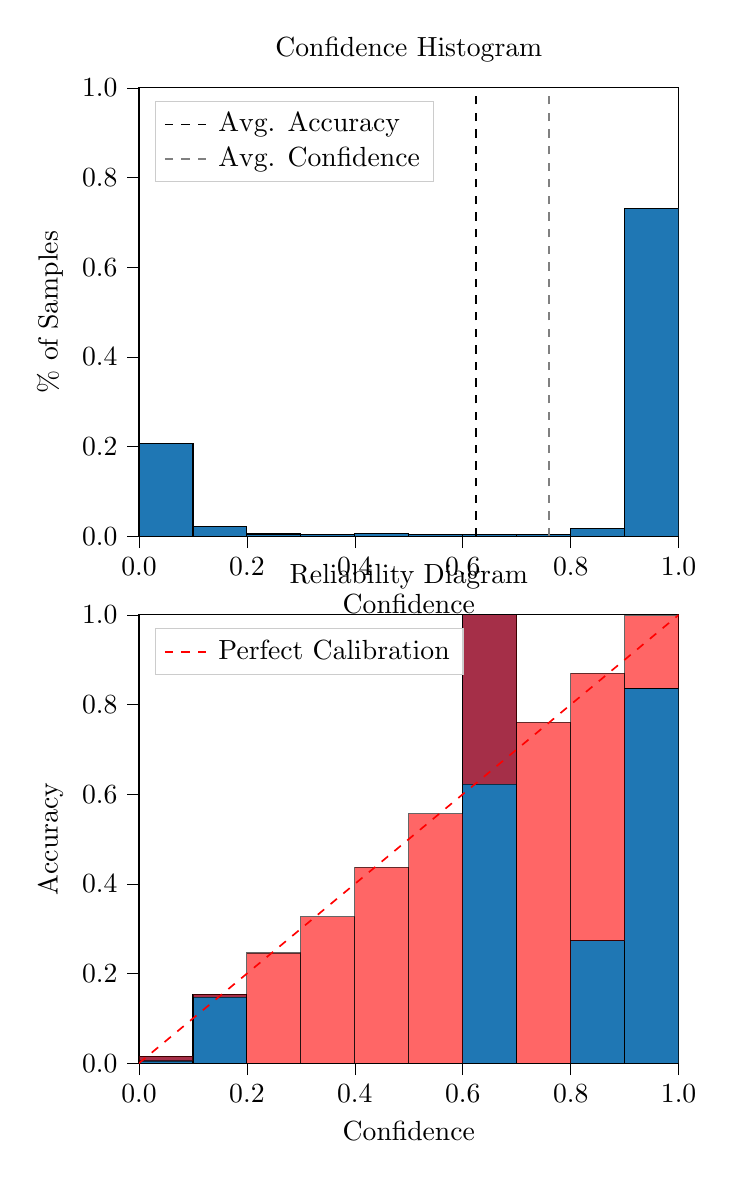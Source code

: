 % This file was created by tikzplotlib v0.9.8.
\begin{tikzpicture}

\definecolor{color0}{rgb}{0.122,0.467,0.706}

\begin{groupplot}[group style={group size=1 by 2}]
\nextgroupplot[
legend cell align={left},
legend style={
  fill opacity=0.8,
  draw opacity=1,
  text opacity=1,
  at={(0.03,0.97)},
  anchor=north west,
  draw=white!80!black
},
tick align=outside,
tick pos=left,
title={Confidence Histogram},
x grid style={white!69.02!black},
xlabel={Confidence},
xmin=0, xmax=1,
xtick style={color=black},
xtick={0,0.2,0.4,0.6,0.8,1},
xticklabels={0.0,0.2,0.4,0.6,0.8,1.0},
y grid style={white!69.02!black},
ylabel={\% of Samples},
ymin=0, ymax=1,
ytick style={color=black},
ytick={0,0.2,0.4,0.6,0.8,1},
yticklabels={0.0,0.2,0.4,0.6,0.8,1.0}
]
\draw[draw=black,fill=color0] (axis cs:-6.939e-18,0) rectangle (axis cs:0.1,0.207);
\draw[draw=black,fill=color0] (axis cs:0.1,0) rectangle (axis cs:0.2,0.021);
\draw[draw=black,fill=color0] (axis cs:0.2,0) rectangle (axis cs:0.3,0.005);
\draw[draw=black,fill=color0] (axis cs:0.3,0) rectangle (axis cs:0.4,0.003);
\draw[draw=black,fill=color0] (axis cs:0.4,0) rectangle (axis cs:0.5,0.006);
\draw[draw=black,fill=color0] (axis cs:0.5,0) rectangle (axis cs:0.6,0.003);
\draw[draw=black,fill=color0] (axis cs:0.6,0) rectangle (axis cs:0.7,0.003);
\draw[draw=black,fill=color0] (axis cs:0.7,0) rectangle (axis cs:0.8,0.003);
\draw[draw=black,fill=color0] (axis cs:0.8,0) rectangle (axis cs:0.9,0.018);
\draw[draw=black,fill=color0] (axis cs:0.9,0) rectangle (axis cs:1,0.731);
\addplot [semithick, black, dashed]
table {%
0.625 0
0.625 1
};
\addlegendentry{Avg. Accuracy}
\addplot [semithick, white!50.196!black, dashed]
table {%
0.76 0
0.76 1
};
\addlegendentry{Avg. Confidence}

\nextgroupplot[
legend cell align={left},
legend style={
  fill opacity=0.8,
  draw opacity=1,
  text opacity=1,
  at={(0.03,0.97)},
  anchor=north west,
  draw=white!80!black
},
tick align=outside,
tick pos=left,
title={Reliability Diagram},
x grid style={white!69.02!black},
xlabel={Confidence},
xmin=0, xmax=1,
xtick style={color=black},
xtick={0,0.2,0.4,0.6,0.8,1},
xticklabels={0.0,0.2,0.4,0.6,0.8,1.0},
y grid style={white!69.02!black},
ylabel={Accuracy},
ymin=0, ymax=1,
ytick style={color=black},
ytick={0,0.2,0.4,0.6,0.8,1},
yticklabels={0.0,0.2,0.4,0.6,0.8,1.0}
]
\draw[draw=black,fill=color0] (axis cs:-6.939e-18,0) rectangle (axis cs:0.1,0.016);
\draw[draw=black,fill=color0] (axis cs:0.1,0) rectangle (axis cs:0.2,0.154);
\draw[draw=black,fill=color0] (axis cs:0.2,0) rectangle (axis cs:0.3,0);
\draw[draw=black,fill=color0] (axis cs:0.3,0) rectangle (axis cs:0.4,0);
\draw[draw=black,fill=color0] (axis cs:0.4,0) rectangle (axis cs:0.5,0);
\draw[draw=black,fill=color0] (axis cs:0.5,0) rectangle (axis cs:0.6,0);
\draw[draw=black,fill=color0] (axis cs:0.6,0) rectangle (axis cs:0.7,1);
\draw[draw=black,fill=color0] (axis cs:0.7,0) rectangle (axis cs:0.8,0);
\draw[draw=black,fill=color0] (axis cs:0.8,0) rectangle (axis cs:0.9,0.273);
\draw[draw=black,fill=color0] (axis cs:0.9,0) rectangle (axis cs:1,0.836);
\draw[draw=black,fill=red,opacity=0.6] (axis cs:-6.939e-18,0.016) rectangle (axis cs:0.1,0.005);
\draw[draw=black,fill=red,opacity=0.6] (axis cs:0.1,0.154) rectangle (axis cs:0.2,0.147);
\draw[draw=black,fill=red,opacity=0.6] (axis cs:0.2,0) rectangle (axis cs:0.3,0.246);
\draw[draw=black,fill=red,opacity=0.6] (axis cs:0.3,0) rectangle (axis cs:0.4,0.327);
\draw[draw=black,fill=red,opacity=0.6] (axis cs:0.4,0) rectangle (axis cs:0.5,0.437);
\draw[draw=black,fill=red,opacity=0.6] (axis cs:0.5,0) rectangle (axis cs:0.6,0.557);
\draw[draw=black,fill=red,opacity=0.6] (axis cs:0.6,1) rectangle (axis cs:0.7,0.622);
\draw[draw=black,fill=red,opacity=0.6] (axis cs:0.7,0) rectangle (axis cs:0.8,0.761);
\draw[draw=black,fill=red,opacity=0.6] (axis cs:0.8,0.273) rectangle (axis cs:0.9,0.87);
\draw[draw=black,fill=red,opacity=0.6] (axis cs:0.9,0.836) rectangle (axis cs:1,0.998);
\addplot [semithick, red, dashed]
table {%
0 0
1 1
};
\addlegendentry{Perfect Calibration}
\end{groupplot}

\end{tikzpicture}
